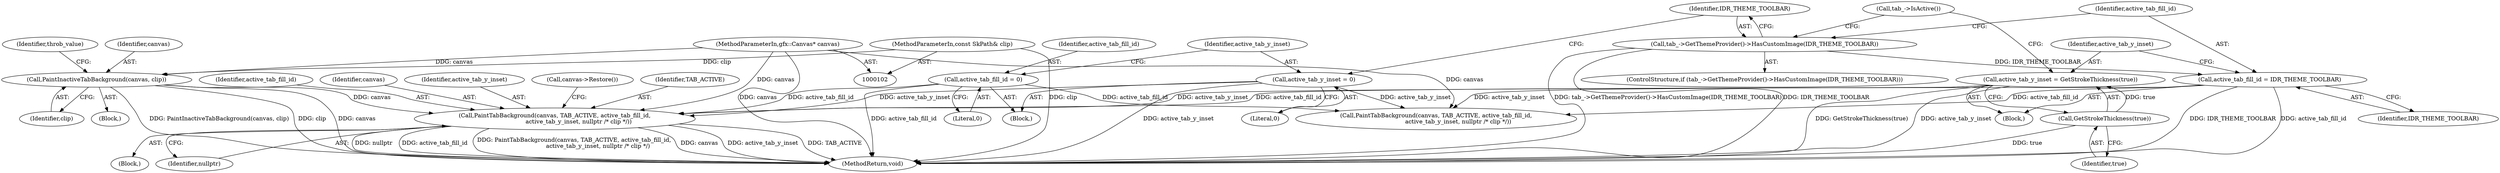 digraph "0_Chrome_45d901b56f578a74b19ba0d10fa5c4c467f19303_6@pointer" {
"1000154" [label="(Call,PaintTabBackground(canvas, TAB_ACTIVE, active_tab_fill_id,\n                          active_tab_y_inset, nullptr /* clip */))"];
"1000136" [label="(Call,PaintInactiveTabBackground(canvas, clip))"];
"1000103" [label="(MethodParameterIn,gfx::Canvas* canvas)"];
"1000104" [label="(MethodParameterIn,const SkPath& clip)"];
"1000107" [label="(Call,active_tab_fill_id = 0)"];
"1000118" [label="(Call,active_tab_fill_id = IDR_THEME_TOOLBAR)"];
"1000115" [label="(Call,tab_->GetThemeProvider()->HasCustomImage(IDR_THEME_TOOLBAR))"];
"1000111" [label="(Call,active_tab_y_inset = 0)"];
"1000121" [label="(Call,active_tab_y_inset = GetStrokeThickness(true))"];
"1000123" [label="(Call,GetStrokeThickness(true))"];
"1000120" [label="(Identifier,IDR_THEME_TOOLBAR)"];
"1000137" [label="(Identifier,canvas)"];
"1000109" [label="(Literal,0)"];
"1000124" [label="(Identifier,true)"];
"1000141" [label="(Identifier,throb_value)"];
"1000121" [label="(Call,active_tab_y_inset = GetStrokeThickness(true))"];
"1000126" [label="(Call,tab_->IsActive())"];
"1000147" [label="(Block,)"];
"1000160" [label="(Call,canvas->Restore())"];
"1000156" [label="(Identifier,TAB_ACTIVE)"];
"1000122" [label="(Identifier,active_tab_y_inset)"];
"1000118" [label="(Call,active_tab_fill_id = IDR_THEME_TOOLBAR)"];
"1000119" [label="(Identifier,active_tab_fill_id)"];
"1000112" [label="(Identifier,active_tab_y_inset)"];
"1000157" [label="(Identifier,active_tab_fill_id)"];
"1000105" [label="(Block,)"];
"1000114" [label="(ControlStructure,if (tab_->GetThemeProvider()->HasCustomImage(IDR_THEME_TOOLBAR)))"];
"1000159" [label="(Identifier,nullptr)"];
"1000107" [label="(Call,active_tab_fill_id = 0)"];
"1000161" [label="(MethodReturn,void)"];
"1000115" [label="(Call,tab_->GetThemeProvider()->HasCustomImage(IDR_THEME_TOOLBAR))"];
"1000136" [label="(Call,PaintInactiveTabBackground(canvas, clip))"];
"1000104" [label="(MethodParameterIn,const SkPath& clip)"];
"1000155" [label="(Identifier,canvas)"];
"1000128" [label="(Call,PaintTabBackground(canvas, TAB_ACTIVE, active_tab_fill_id,\n                        active_tab_y_inset, nullptr /* clip */))"];
"1000158" [label="(Identifier,active_tab_y_inset)"];
"1000116" [label="(Identifier,IDR_THEME_TOOLBAR)"];
"1000138" [label="(Identifier,clip)"];
"1000123" [label="(Call,GetStrokeThickness(true))"];
"1000111" [label="(Call,active_tab_y_inset = 0)"];
"1000113" [label="(Literal,0)"];
"1000154" [label="(Call,PaintTabBackground(canvas, TAB_ACTIVE, active_tab_fill_id,\n                          active_tab_y_inset, nullptr /* clip */))"];
"1000108" [label="(Identifier,active_tab_fill_id)"];
"1000103" [label="(MethodParameterIn,gfx::Canvas* canvas)"];
"1000135" [label="(Block,)"];
"1000117" [label="(Block,)"];
"1000154" -> "1000147"  [label="AST: "];
"1000154" -> "1000159"  [label="CFG: "];
"1000155" -> "1000154"  [label="AST: "];
"1000156" -> "1000154"  [label="AST: "];
"1000157" -> "1000154"  [label="AST: "];
"1000158" -> "1000154"  [label="AST: "];
"1000159" -> "1000154"  [label="AST: "];
"1000160" -> "1000154"  [label="CFG: "];
"1000154" -> "1000161"  [label="DDG: nullptr"];
"1000154" -> "1000161"  [label="DDG: active_tab_fill_id"];
"1000154" -> "1000161"  [label="DDG: PaintTabBackground(canvas, TAB_ACTIVE, active_tab_fill_id,\n                          active_tab_y_inset, nullptr /* clip */)"];
"1000154" -> "1000161"  [label="DDG: canvas"];
"1000154" -> "1000161"  [label="DDG: active_tab_y_inset"];
"1000154" -> "1000161"  [label="DDG: TAB_ACTIVE"];
"1000136" -> "1000154"  [label="DDG: canvas"];
"1000103" -> "1000154"  [label="DDG: canvas"];
"1000107" -> "1000154"  [label="DDG: active_tab_fill_id"];
"1000118" -> "1000154"  [label="DDG: active_tab_fill_id"];
"1000111" -> "1000154"  [label="DDG: active_tab_y_inset"];
"1000121" -> "1000154"  [label="DDG: active_tab_y_inset"];
"1000136" -> "1000135"  [label="AST: "];
"1000136" -> "1000138"  [label="CFG: "];
"1000137" -> "1000136"  [label="AST: "];
"1000138" -> "1000136"  [label="AST: "];
"1000141" -> "1000136"  [label="CFG: "];
"1000136" -> "1000161"  [label="DDG: canvas"];
"1000136" -> "1000161"  [label="DDG: PaintInactiveTabBackground(canvas, clip)"];
"1000136" -> "1000161"  [label="DDG: clip"];
"1000103" -> "1000136"  [label="DDG: canvas"];
"1000104" -> "1000136"  [label="DDG: clip"];
"1000103" -> "1000102"  [label="AST: "];
"1000103" -> "1000161"  [label="DDG: canvas"];
"1000103" -> "1000128"  [label="DDG: canvas"];
"1000104" -> "1000102"  [label="AST: "];
"1000104" -> "1000161"  [label="DDG: clip"];
"1000107" -> "1000105"  [label="AST: "];
"1000107" -> "1000109"  [label="CFG: "];
"1000108" -> "1000107"  [label="AST: "];
"1000109" -> "1000107"  [label="AST: "];
"1000112" -> "1000107"  [label="CFG: "];
"1000107" -> "1000161"  [label="DDG: active_tab_fill_id"];
"1000107" -> "1000128"  [label="DDG: active_tab_fill_id"];
"1000118" -> "1000117"  [label="AST: "];
"1000118" -> "1000120"  [label="CFG: "];
"1000119" -> "1000118"  [label="AST: "];
"1000120" -> "1000118"  [label="AST: "];
"1000122" -> "1000118"  [label="CFG: "];
"1000118" -> "1000161"  [label="DDG: IDR_THEME_TOOLBAR"];
"1000118" -> "1000161"  [label="DDG: active_tab_fill_id"];
"1000115" -> "1000118"  [label="DDG: IDR_THEME_TOOLBAR"];
"1000118" -> "1000128"  [label="DDG: active_tab_fill_id"];
"1000115" -> "1000114"  [label="AST: "];
"1000115" -> "1000116"  [label="CFG: "];
"1000116" -> "1000115"  [label="AST: "];
"1000119" -> "1000115"  [label="CFG: "];
"1000126" -> "1000115"  [label="CFG: "];
"1000115" -> "1000161"  [label="DDG: tab_->GetThemeProvider()->HasCustomImage(IDR_THEME_TOOLBAR)"];
"1000115" -> "1000161"  [label="DDG: IDR_THEME_TOOLBAR"];
"1000111" -> "1000105"  [label="AST: "];
"1000111" -> "1000113"  [label="CFG: "];
"1000112" -> "1000111"  [label="AST: "];
"1000113" -> "1000111"  [label="AST: "];
"1000116" -> "1000111"  [label="CFG: "];
"1000111" -> "1000161"  [label="DDG: active_tab_y_inset"];
"1000111" -> "1000128"  [label="DDG: active_tab_y_inset"];
"1000121" -> "1000117"  [label="AST: "];
"1000121" -> "1000123"  [label="CFG: "];
"1000122" -> "1000121"  [label="AST: "];
"1000123" -> "1000121"  [label="AST: "];
"1000126" -> "1000121"  [label="CFG: "];
"1000121" -> "1000161"  [label="DDG: GetStrokeThickness(true)"];
"1000121" -> "1000161"  [label="DDG: active_tab_y_inset"];
"1000123" -> "1000121"  [label="DDG: true"];
"1000121" -> "1000128"  [label="DDG: active_tab_y_inset"];
"1000123" -> "1000124"  [label="CFG: "];
"1000124" -> "1000123"  [label="AST: "];
"1000123" -> "1000161"  [label="DDG: true"];
}
